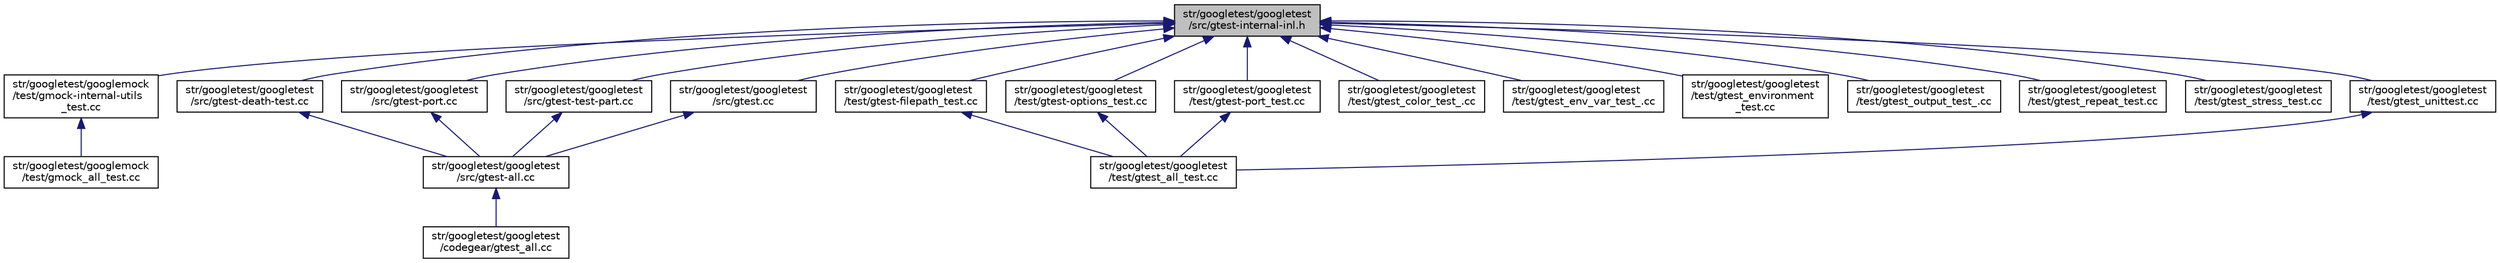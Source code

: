 digraph "str/googletest/googletest/src/gtest-internal-inl.h"
{
  edge [fontname="Helvetica",fontsize="10",labelfontname="Helvetica",labelfontsize="10"];
  node [fontname="Helvetica",fontsize="10",shape=record];
  Node51 [label="str/googletest/googletest\l/src/gtest-internal-inl.h",height=0.2,width=0.4,color="black", fillcolor="grey75", style="filled", fontcolor="black"];
  Node51 -> Node52 [dir="back",color="midnightblue",fontsize="10",style="solid",fontname="Helvetica"];
  Node52 [label="str/googletest/googlemock\l/test/gmock-internal-utils\l_test.cc",height=0.2,width=0.4,color="black", fillcolor="white", style="filled",URL="$d2/d16/gmock-internal-utils__test_8cc.html"];
  Node52 -> Node53 [dir="back",color="midnightblue",fontsize="10",style="solid",fontname="Helvetica"];
  Node53 [label="str/googletest/googlemock\l/test/gmock_all_test.cc",height=0.2,width=0.4,color="black", fillcolor="white", style="filled",URL="$d6/d40/gmock__all__test_8cc.html"];
  Node51 -> Node54 [dir="back",color="midnightblue",fontsize="10",style="solid",fontname="Helvetica"];
  Node54 [label="str/googletest/googletest\l/src/gtest-death-test.cc",height=0.2,width=0.4,color="black", fillcolor="white", style="filled",URL="$de/d50/gtest-death-test_8cc.html"];
  Node54 -> Node55 [dir="back",color="midnightblue",fontsize="10",style="solid",fontname="Helvetica"];
  Node55 [label="str/googletest/googletest\l/src/gtest-all.cc",height=0.2,width=0.4,color="black", fillcolor="white", style="filled",URL="$d1/d8c/gtest-all_8cc.html"];
  Node55 -> Node56 [dir="back",color="midnightblue",fontsize="10",style="solid",fontname="Helvetica"];
  Node56 [label="str/googletest/googletest\l/codegear/gtest_all.cc",height=0.2,width=0.4,color="black", fillcolor="white", style="filled",URL="$df/d03/gtest__all_8cc.html"];
  Node51 -> Node57 [dir="back",color="midnightblue",fontsize="10",style="solid",fontname="Helvetica"];
  Node57 [label="str/googletest/googletest\l/src/gtest-port.cc",height=0.2,width=0.4,color="black", fillcolor="white", style="filled",URL="$df/d09/gtest-port_8cc.html"];
  Node57 -> Node55 [dir="back",color="midnightblue",fontsize="10",style="solid",fontname="Helvetica"];
  Node51 -> Node58 [dir="back",color="midnightblue",fontsize="10",style="solid",fontname="Helvetica"];
  Node58 [label="str/googletest/googletest\l/src/gtest-test-part.cc",height=0.2,width=0.4,color="black", fillcolor="white", style="filled",URL="$d3/dc2/gtest-test-part_8cc.html"];
  Node58 -> Node55 [dir="back",color="midnightblue",fontsize="10",style="solid",fontname="Helvetica"];
  Node51 -> Node59 [dir="back",color="midnightblue",fontsize="10",style="solid",fontname="Helvetica"];
  Node59 [label="str/googletest/googletest\l/src/gtest.cc",height=0.2,width=0.4,color="black", fillcolor="white", style="filled",URL="$df/d5b/gtest_8cc.html"];
  Node59 -> Node55 [dir="back",color="midnightblue",fontsize="10",style="solid",fontname="Helvetica"];
  Node51 -> Node60 [dir="back",color="midnightblue",fontsize="10",style="solid",fontname="Helvetica"];
  Node60 [label="str/googletest/googletest\l/test/gtest-filepath_test.cc",height=0.2,width=0.4,color="black", fillcolor="white", style="filled",URL="$dc/d76/gtest-filepath__test_8cc.html"];
  Node60 -> Node61 [dir="back",color="midnightblue",fontsize="10",style="solid",fontname="Helvetica"];
  Node61 [label="str/googletest/googletest\l/test/gtest_all_test.cc",height=0.2,width=0.4,color="black", fillcolor="white", style="filled",URL="$d8/df3/gtest__all__test_8cc.html"];
  Node51 -> Node62 [dir="back",color="midnightblue",fontsize="10",style="solid",fontname="Helvetica"];
  Node62 [label="str/googletest/googletest\l/test/gtest-options_test.cc",height=0.2,width=0.4,color="black", fillcolor="white", style="filled",URL="$dd/d90/gtest-options__test_8cc.html"];
  Node62 -> Node61 [dir="back",color="midnightblue",fontsize="10",style="solid",fontname="Helvetica"];
  Node51 -> Node63 [dir="back",color="midnightblue",fontsize="10",style="solid",fontname="Helvetica"];
  Node63 [label="str/googletest/googletest\l/test/gtest-port_test.cc",height=0.2,width=0.4,color="black", fillcolor="white", style="filled",URL="$d1/df3/gtest-port__test_8cc.html"];
  Node63 -> Node61 [dir="back",color="midnightblue",fontsize="10",style="solid",fontname="Helvetica"];
  Node51 -> Node64 [dir="back",color="midnightblue",fontsize="10",style="solid",fontname="Helvetica"];
  Node64 [label="str/googletest/googletest\l/test/gtest_color_test_.cc",height=0.2,width=0.4,color="black", fillcolor="white", style="filled",URL="$d9/d4a/gtest__color__test___8cc.html"];
  Node51 -> Node65 [dir="back",color="midnightblue",fontsize="10",style="solid",fontname="Helvetica"];
  Node65 [label="str/googletest/googletest\l/test/gtest_env_var_test_.cc",height=0.2,width=0.4,color="black", fillcolor="white", style="filled",URL="$dc/d03/gtest__env__var__test___8cc.html"];
  Node51 -> Node66 [dir="back",color="midnightblue",fontsize="10",style="solid",fontname="Helvetica"];
  Node66 [label="str/googletest/googletest\l/test/gtest_environment\l_test.cc",height=0.2,width=0.4,color="black", fillcolor="white", style="filled",URL="$d7/d68/gtest__environment__test_8cc.html"];
  Node51 -> Node67 [dir="back",color="midnightblue",fontsize="10",style="solid",fontname="Helvetica"];
  Node67 [label="str/googletest/googletest\l/test/gtest_output_test_.cc",height=0.2,width=0.4,color="black", fillcolor="white", style="filled",URL="$de/db0/gtest__output__test___8cc.html"];
  Node51 -> Node68 [dir="back",color="midnightblue",fontsize="10",style="solid",fontname="Helvetica"];
  Node68 [label="str/googletest/googletest\l/test/gtest_repeat_test.cc",height=0.2,width=0.4,color="black", fillcolor="white", style="filled",URL="$d3/d4c/gtest__repeat__test_8cc.html"];
  Node51 -> Node69 [dir="back",color="midnightblue",fontsize="10",style="solid",fontname="Helvetica"];
  Node69 [label="str/googletest/googletest\l/test/gtest_stress_test.cc",height=0.2,width=0.4,color="black", fillcolor="white", style="filled",URL="$dd/db5/gtest__stress__test_8cc.html"];
  Node51 -> Node70 [dir="back",color="midnightblue",fontsize="10",style="solid",fontname="Helvetica"];
  Node70 [label="str/googletest/googletest\l/test/gtest_unittest.cc",height=0.2,width=0.4,color="black", fillcolor="white", style="filled",URL="$df/d01/gtest__unittest_8cc.html"];
  Node70 -> Node61 [dir="back",color="midnightblue",fontsize="10",style="solid",fontname="Helvetica"];
}
